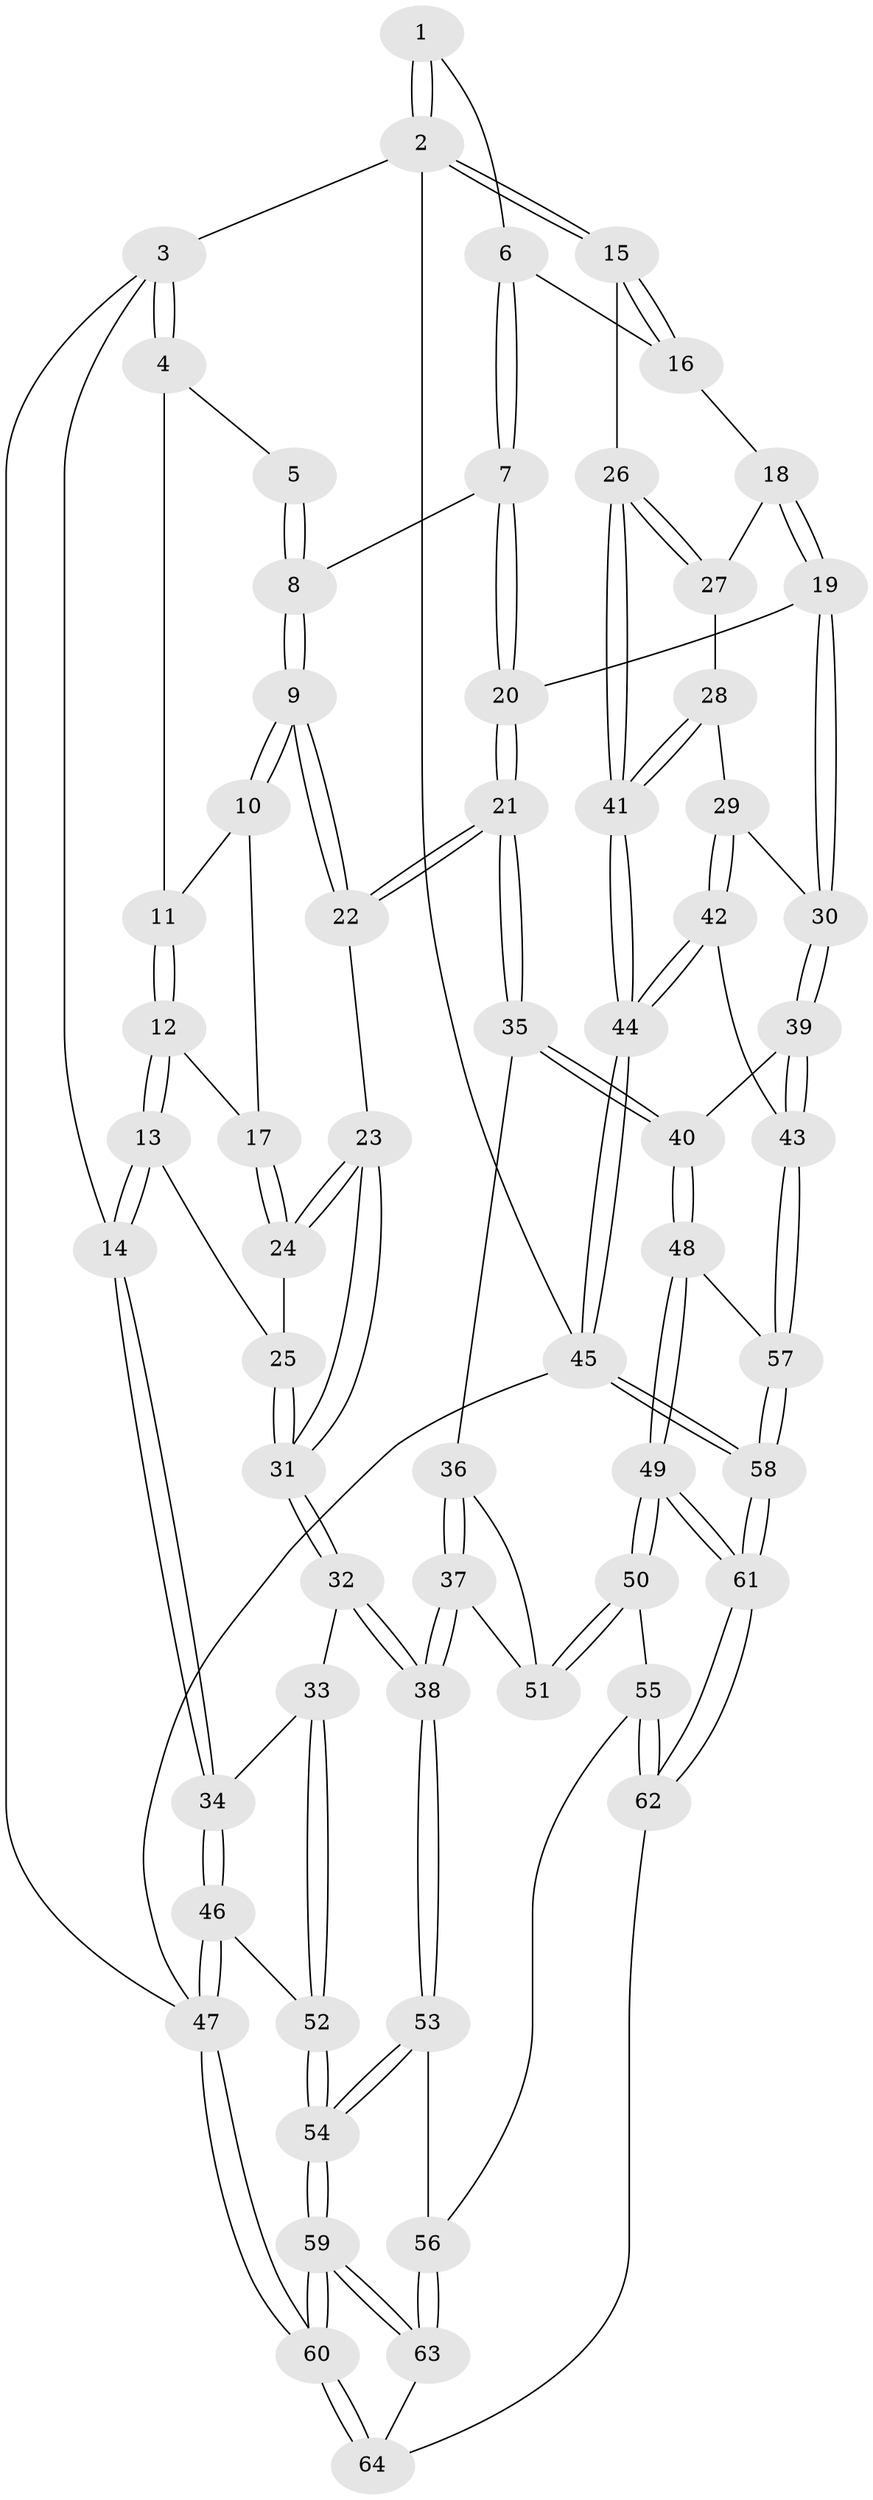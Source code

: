 // Generated by graph-tools (version 1.1) at 2025/11/02/27/25 16:11:51]
// undirected, 64 vertices, 157 edges
graph export_dot {
graph [start="1"]
  node [color=gray90,style=filled];
  1 [pos="+0.8866754730346545+0"];
  2 [pos="+1+0"];
  3 [pos="+0+0"];
  4 [pos="+0.08527751703334144+0"];
  5 [pos="+0.4784848221317078+0"];
  6 [pos="+0.7999568565016552+0.03457382581018072"];
  7 [pos="+0.6115355466518156+0.16882396703939861"];
  8 [pos="+0.5058177180033537+0.13521859347905701"];
  9 [pos="+0.4054779466902122+0.1956333015750354"];
  10 [pos="+0.31014312486577345+0.15925546539968716"];
  11 [pos="+0.13755896755979463+0"];
  12 [pos="+0.12028072416509826+0.24000821558167593"];
  13 [pos="+0+0.35661518077687104"];
  14 [pos="+0+0.3858245028599453"];
  15 [pos="+1+0.21299720107086204"];
  16 [pos="+0.8532251598463122+0.1772556305514171"];
  17 [pos="+0.24043828646425436+0.23137104106265033"];
  18 [pos="+0.8470476972186127+0.2587617150458333"];
  19 [pos="+0.6880009665470057+0.4078627875958483"];
  20 [pos="+0.6757022344458877+0.4073747291866812"];
  21 [pos="+0.5483123023172852+0.4853764044103378"];
  22 [pos="+0.42201830228108844+0.4211533150144377"];
  23 [pos="+0.3888515693530437+0.4289755075094489"];
  24 [pos="+0.24153301211241412+0.3775492060328734"];
  25 [pos="+0.15488526893461552+0.4005812719142203"];
  26 [pos="+1+0.33381194628015004"];
  27 [pos="+0.9487315386650311+0.32084925976740064"];
  28 [pos="+0.857948693246548+0.5027325060072669"];
  29 [pos="+0.8576669664917114+0.5029356321928137"];
  30 [pos="+0.7795388289085129+0.4693746697839405"];
  31 [pos="+0.2178078116931335+0.6321246354695444"];
  32 [pos="+0.2169809881117719+0.6344962657600351"];
  33 [pos="+0.20570103207225354+0.6346026506022381"];
  34 [pos="+0+0.4271138372613547"];
  35 [pos="+0.5466948863532929+0.5531831680633091"];
  36 [pos="+0.5460081619646545+0.5541862273742398"];
  37 [pos="+0.3009438553568745+0.6960794971530975"];
  38 [pos="+0.2690000556650515+0.7061029927245887"];
  39 [pos="+0.7278932031546047+0.7028112397236489"];
  40 [pos="+0.6902575020893921+0.7103007538826833"];
  41 [pos="+1+0.3779485360724366"];
  42 [pos="+0.9299779465831024+0.6863886027245331"];
  43 [pos="+0.8942281660220478+0.7124931332649032"];
  44 [pos="+1+0.7193929605827114"];
  45 [pos="+1+1"];
  46 [pos="+0+0.6283089192386994"];
  47 [pos="+0+1"];
  48 [pos="+0.6414123093716655+0.8490567609691919"];
  49 [pos="+0.634951408920347+0.8591116748626284"];
  50 [pos="+0.5023602483495685+0.8339122877738082"];
  51 [pos="+0.49558359123165047+0.7314437862234551"];
  52 [pos="+0.0674798792929477+0.7157088558446145"];
  53 [pos="+0.27139908765217374+0.741733942798136"];
  54 [pos="+0.08205015365658999+0.905005058467792"];
  55 [pos="+0.45503964320658064+0.8608262737523049"];
  56 [pos="+0.3559998544980671+0.8591775975321326"];
  57 [pos="+0.8633165857677539+0.8159343072564821"];
  58 [pos="+0.8712537047388612+1"];
  59 [pos="+0+1"];
  60 [pos="+0+1"];
  61 [pos="+0.7849804302765543+1"];
  62 [pos="+0.5186087084041798+1"];
  63 [pos="+0.3510582761128258+0.8685936853146013"];
  64 [pos="+0.40497911363759287+1"];
  1 -- 2;
  1 -- 2;
  1 -- 6;
  2 -- 3;
  2 -- 15;
  2 -- 15;
  2 -- 45;
  3 -- 4;
  3 -- 4;
  3 -- 14;
  3 -- 47;
  4 -- 5;
  4 -- 11;
  5 -- 8;
  5 -- 8;
  6 -- 7;
  6 -- 7;
  6 -- 16;
  7 -- 8;
  7 -- 20;
  7 -- 20;
  8 -- 9;
  8 -- 9;
  9 -- 10;
  9 -- 10;
  9 -- 22;
  9 -- 22;
  10 -- 11;
  10 -- 17;
  11 -- 12;
  11 -- 12;
  12 -- 13;
  12 -- 13;
  12 -- 17;
  13 -- 14;
  13 -- 14;
  13 -- 25;
  14 -- 34;
  14 -- 34;
  15 -- 16;
  15 -- 16;
  15 -- 26;
  16 -- 18;
  17 -- 24;
  17 -- 24;
  18 -- 19;
  18 -- 19;
  18 -- 27;
  19 -- 20;
  19 -- 30;
  19 -- 30;
  20 -- 21;
  20 -- 21;
  21 -- 22;
  21 -- 22;
  21 -- 35;
  21 -- 35;
  22 -- 23;
  23 -- 24;
  23 -- 24;
  23 -- 31;
  23 -- 31;
  24 -- 25;
  25 -- 31;
  25 -- 31;
  26 -- 27;
  26 -- 27;
  26 -- 41;
  26 -- 41;
  27 -- 28;
  28 -- 29;
  28 -- 41;
  28 -- 41;
  29 -- 30;
  29 -- 42;
  29 -- 42;
  30 -- 39;
  30 -- 39;
  31 -- 32;
  31 -- 32;
  32 -- 33;
  32 -- 38;
  32 -- 38;
  33 -- 34;
  33 -- 52;
  33 -- 52;
  34 -- 46;
  34 -- 46;
  35 -- 36;
  35 -- 40;
  35 -- 40;
  36 -- 37;
  36 -- 37;
  36 -- 51;
  37 -- 38;
  37 -- 38;
  37 -- 51;
  38 -- 53;
  38 -- 53;
  39 -- 40;
  39 -- 43;
  39 -- 43;
  40 -- 48;
  40 -- 48;
  41 -- 44;
  41 -- 44;
  42 -- 43;
  42 -- 44;
  42 -- 44;
  43 -- 57;
  43 -- 57;
  44 -- 45;
  44 -- 45;
  45 -- 58;
  45 -- 58;
  45 -- 47;
  46 -- 47;
  46 -- 47;
  46 -- 52;
  47 -- 60;
  47 -- 60;
  48 -- 49;
  48 -- 49;
  48 -- 57;
  49 -- 50;
  49 -- 50;
  49 -- 61;
  49 -- 61;
  50 -- 51;
  50 -- 51;
  50 -- 55;
  52 -- 54;
  52 -- 54;
  53 -- 54;
  53 -- 54;
  53 -- 56;
  54 -- 59;
  54 -- 59;
  55 -- 56;
  55 -- 62;
  55 -- 62;
  56 -- 63;
  56 -- 63;
  57 -- 58;
  57 -- 58;
  58 -- 61;
  58 -- 61;
  59 -- 60;
  59 -- 60;
  59 -- 63;
  59 -- 63;
  60 -- 64;
  60 -- 64;
  61 -- 62;
  61 -- 62;
  62 -- 64;
  63 -- 64;
}
